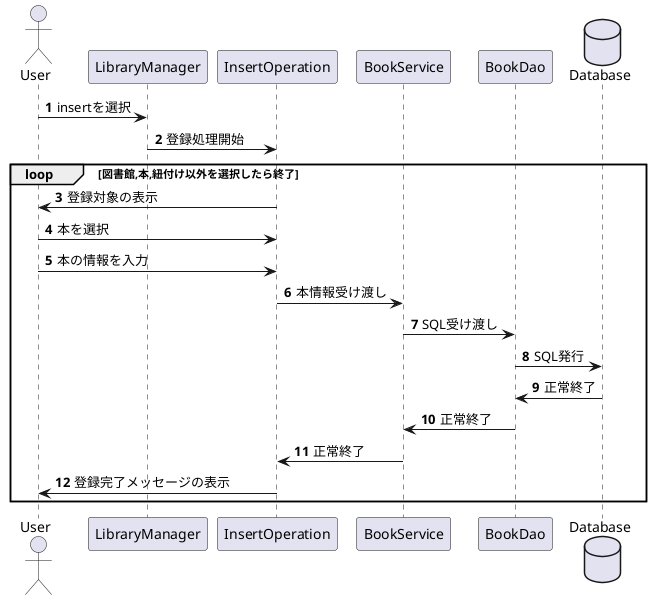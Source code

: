 @startuml

'本の登録'

actor User
participant LibraryManager
participant InsertOperation
participant BookService
participant BookDao
database Database

autonumber
User -> LibraryManager : insertを選択
LibraryManager -> InsertOperation : 登録処理開始
loop 図書館,本,紐付け以外を選択したら終了
    User <- InsertOperation : 登録対象の表示
    User -> InsertOperation : 本を選択
    User -> InsertOperation : 本の情報を入力
    InsertOperation -> BookService : 本情報受け渡し
    BookService -> BookDao : SQL受け渡し
    BookDao -> Database : SQL発行
    BookDao <- Database : 正常終了
    BookService <- BookDao : 正常終了
    InsertOperation <- BookService : 正常終了
    User <- InsertOperation : 登録完了メッセージの表示
end

@enduml
